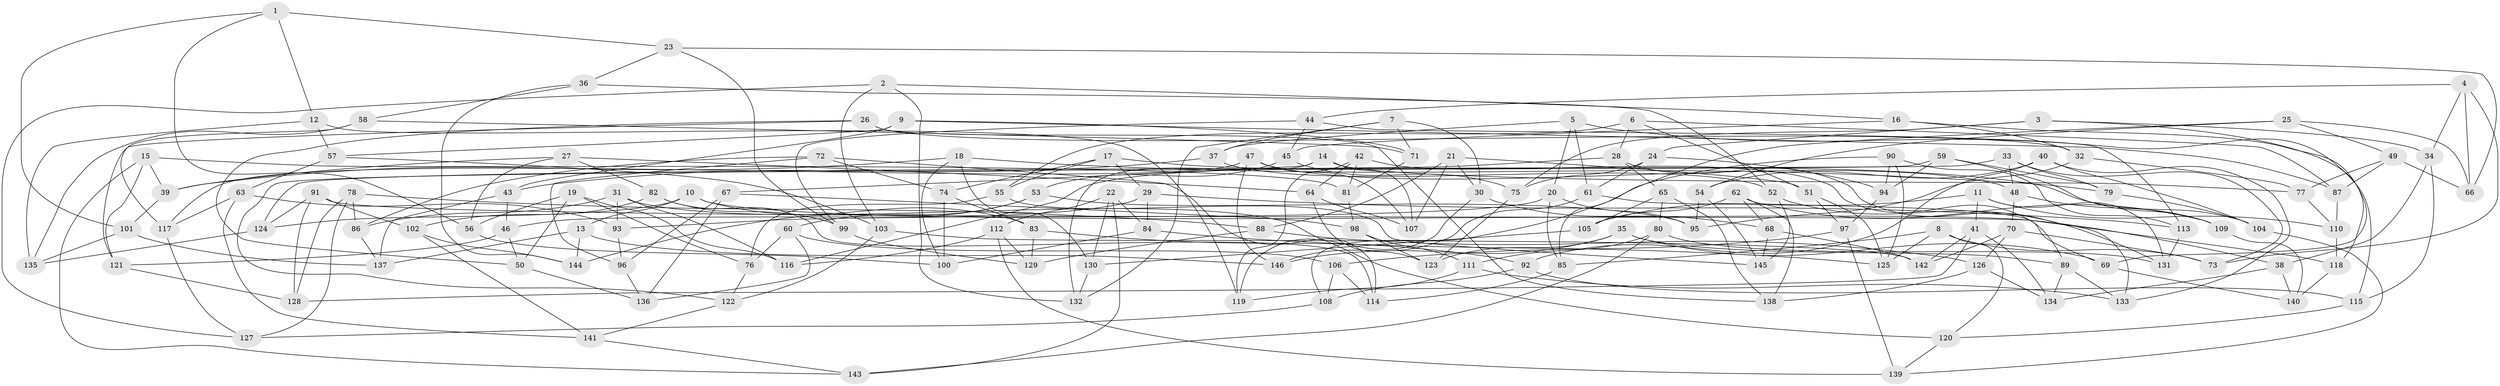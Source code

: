 // Generated by graph-tools (version 1.1) at 2025/11/02/27/25 16:11:44]
// undirected, 146 vertices, 292 edges
graph export_dot {
graph [start="1"]
  node [color=gray90,style=filled];
  1;
  2;
  3;
  4;
  5;
  6;
  7;
  8;
  9;
  10;
  11;
  12;
  13;
  14;
  15;
  16;
  17;
  18;
  19;
  20;
  21;
  22;
  23;
  24;
  25;
  26;
  27;
  28;
  29;
  30;
  31;
  32;
  33;
  34;
  35;
  36;
  37;
  38;
  39;
  40;
  41;
  42;
  43;
  44;
  45;
  46;
  47;
  48;
  49;
  50;
  51;
  52;
  53;
  54;
  55;
  56;
  57;
  58;
  59;
  60;
  61;
  62;
  63;
  64;
  65;
  66;
  67;
  68;
  69;
  70;
  71;
  72;
  73;
  74;
  75;
  76;
  77;
  78;
  79;
  80;
  81;
  82;
  83;
  84;
  85;
  86;
  87;
  88;
  89;
  90;
  91;
  92;
  93;
  94;
  95;
  96;
  97;
  98;
  99;
  100;
  101;
  102;
  103;
  104;
  105;
  106;
  107;
  108;
  109;
  110;
  111;
  112;
  113;
  114;
  115;
  116;
  117;
  118;
  119;
  120;
  121;
  122;
  123;
  124;
  125;
  126;
  127;
  128;
  129;
  130;
  131;
  132;
  133;
  134;
  135;
  136;
  137;
  138;
  139;
  140;
  141;
  142;
  143;
  144;
  145;
  146;
  1 -- 101;
  1 -- 56;
  1 -- 23;
  1 -- 12;
  2 -- 16;
  2 -- 132;
  2 -- 127;
  2 -- 103;
  3 -- 34;
  3 -- 69;
  3 -- 75;
  3 -- 24;
  4 -- 73;
  4 -- 34;
  4 -- 44;
  4 -- 66;
  5 -- 20;
  5 -- 61;
  5 -- 37;
  5 -- 115;
  6 -- 87;
  6 -- 28;
  6 -- 51;
  6 -- 55;
  7 -- 71;
  7 -- 37;
  7 -- 30;
  7 -- 132;
  8 -- 120;
  8 -- 73;
  8 -- 125;
  8 -- 85;
  9 -- 43;
  9 -- 57;
  9 -- 71;
  9 -- 87;
  10 -- 124;
  10 -- 13;
  10 -- 38;
  10 -- 83;
  11 -- 110;
  11 -- 41;
  11 -- 105;
  11 -- 131;
  12 -- 57;
  12 -- 135;
  12 -- 119;
  13 -- 146;
  13 -- 137;
  13 -- 144;
  14 -- 67;
  14 -- 77;
  14 -- 132;
  14 -- 107;
  15 -- 143;
  15 -- 39;
  15 -- 121;
  15 -- 81;
  16 -- 118;
  16 -- 32;
  16 -- 45;
  17 -- 104;
  17 -- 55;
  17 -- 74;
  17 -- 29;
  18 -- 130;
  18 -- 100;
  18 -- 39;
  18 -- 79;
  19 -- 50;
  19 -- 76;
  19 -- 56;
  19 -- 116;
  20 -- 46;
  20 -- 85;
  20 -- 95;
  21 -- 88;
  21 -- 30;
  21 -- 107;
  21 -- 51;
  22 -- 112;
  22 -- 84;
  22 -- 143;
  22 -- 130;
  23 -- 66;
  23 -- 36;
  23 -- 99;
  24 -- 94;
  24 -- 75;
  24 -- 61;
  25 -- 66;
  25 -- 49;
  25 -- 85;
  25 -- 54;
  26 -- 32;
  26 -- 138;
  26 -- 121;
  26 -- 50;
  27 -- 39;
  27 -- 64;
  27 -- 56;
  27 -- 82;
  28 -- 65;
  28 -- 116;
  28 -- 133;
  29 -- 93;
  29 -- 113;
  29 -- 84;
  30 -- 119;
  30 -- 68;
  31 -- 86;
  31 -- 93;
  31 -- 120;
  31 -- 116;
  32 -- 95;
  32 -- 77;
  33 -- 79;
  33 -- 73;
  33 -- 48;
  33 -- 124;
  34 -- 38;
  34 -- 115;
  35 -- 89;
  35 -- 146;
  35 -- 123;
  35 -- 69;
  36 -- 58;
  36 -- 52;
  36 -- 144;
  37 -- 52;
  37 -- 43;
  38 -- 140;
  38 -- 134;
  39 -- 101;
  40 -- 92;
  40 -- 54;
  40 -- 133;
  40 -- 104;
  41 -- 134;
  41 -- 142;
  41 -- 128;
  42 -- 81;
  42 -- 119;
  42 -- 64;
  42 -- 89;
  43 -- 137;
  43 -- 46;
  44 -- 113;
  44 -- 99;
  44 -- 45;
  45 -- 53;
  45 -- 75;
  46 -- 121;
  46 -- 50;
  47 -- 48;
  47 -- 107;
  47 -- 117;
  47 -- 146;
  48 -- 109;
  48 -- 70;
  49 -- 77;
  49 -- 87;
  49 -- 66;
  50 -- 136;
  51 -- 97;
  51 -- 125;
  52 -- 145;
  52 -- 131;
  53 -- 60;
  53 -- 144;
  53 -- 95;
  54 -- 145;
  54 -- 95;
  55 -- 145;
  55 -- 76;
  56 -- 100;
  57 -- 103;
  57 -- 63;
  58 -- 135;
  58 -- 71;
  58 -- 117;
  59 -- 109;
  59 -- 79;
  59 -- 94;
  59 -- 122;
  60 -- 76;
  60 -- 106;
  60 -- 136;
  61 -- 146;
  61 -- 69;
  62 -- 68;
  62 -- 109;
  62 -- 138;
  62 -- 105;
  63 -- 141;
  63 -- 117;
  63 -- 93;
  64 -- 107;
  64 -- 123;
  65 -- 138;
  65 -- 105;
  65 -- 80;
  67 -- 96;
  67 -- 136;
  67 -- 98;
  68 -- 145;
  68 -- 142;
  69 -- 140;
  70 -- 126;
  70 -- 73;
  70 -- 142;
  71 -- 81;
  72 -- 114;
  72 -- 96;
  72 -- 74;
  72 -- 86;
  74 -- 83;
  74 -- 100;
  75 -- 123;
  76 -- 122;
  77 -- 110;
  78 -- 128;
  78 -- 88;
  78 -- 86;
  78 -- 127;
  79 -- 104;
  80 -- 143;
  80 -- 111;
  80 -- 131;
  81 -- 98;
  82 -- 102;
  82 -- 99;
  82 -- 114;
  83 -- 92;
  83 -- 129;
  84 -- 100;
  84 -- 125;
  85 -- 114;
  86 -- 137;
  87 -- 110;
  88 -- 126;
  88 -- 129;
  89 -- 134;
  89 -- 133;
  90 -- 125;
  90 -- 108;
  90 -- 94;
  90 -- 113;
  91 -- 124;
  91 -- 118;
  91 -- 128;
  91 -- 102;
  92 -- 108;
  92 -- 115;
  93 -- 96;
  94 -- 97;
  96 -- 136;
  97 -- 106;
  97 -- 139;
  98 -- 123;
  98 -- 111;
  99 -- 129;
  101 -- 135;
  101 -- 137;
  102 -- 141;
  102 -- 144;
  103 -- 142;
  103 -- 122;
  104 -- 139;
  105 -- 130;
  106 -- 114;
  106 -- 108;
  108 -- 127;
  109 -- 140;
  110 -- 118;
  111 -- 119;
  111 -- 133;
  112 -- 129;
  112 -- 116;
  112 -- 139;
  113 -- 131;
  115 -- 120;
  117 -- 127;
  118 -- 140;
  120 -- 139;
  121 -- 128;
  122 -- 141;
  124 -- 135;
  126 -- 138;
  126 -- 134;
  130 -- 132;
  141 -- 143;
}
